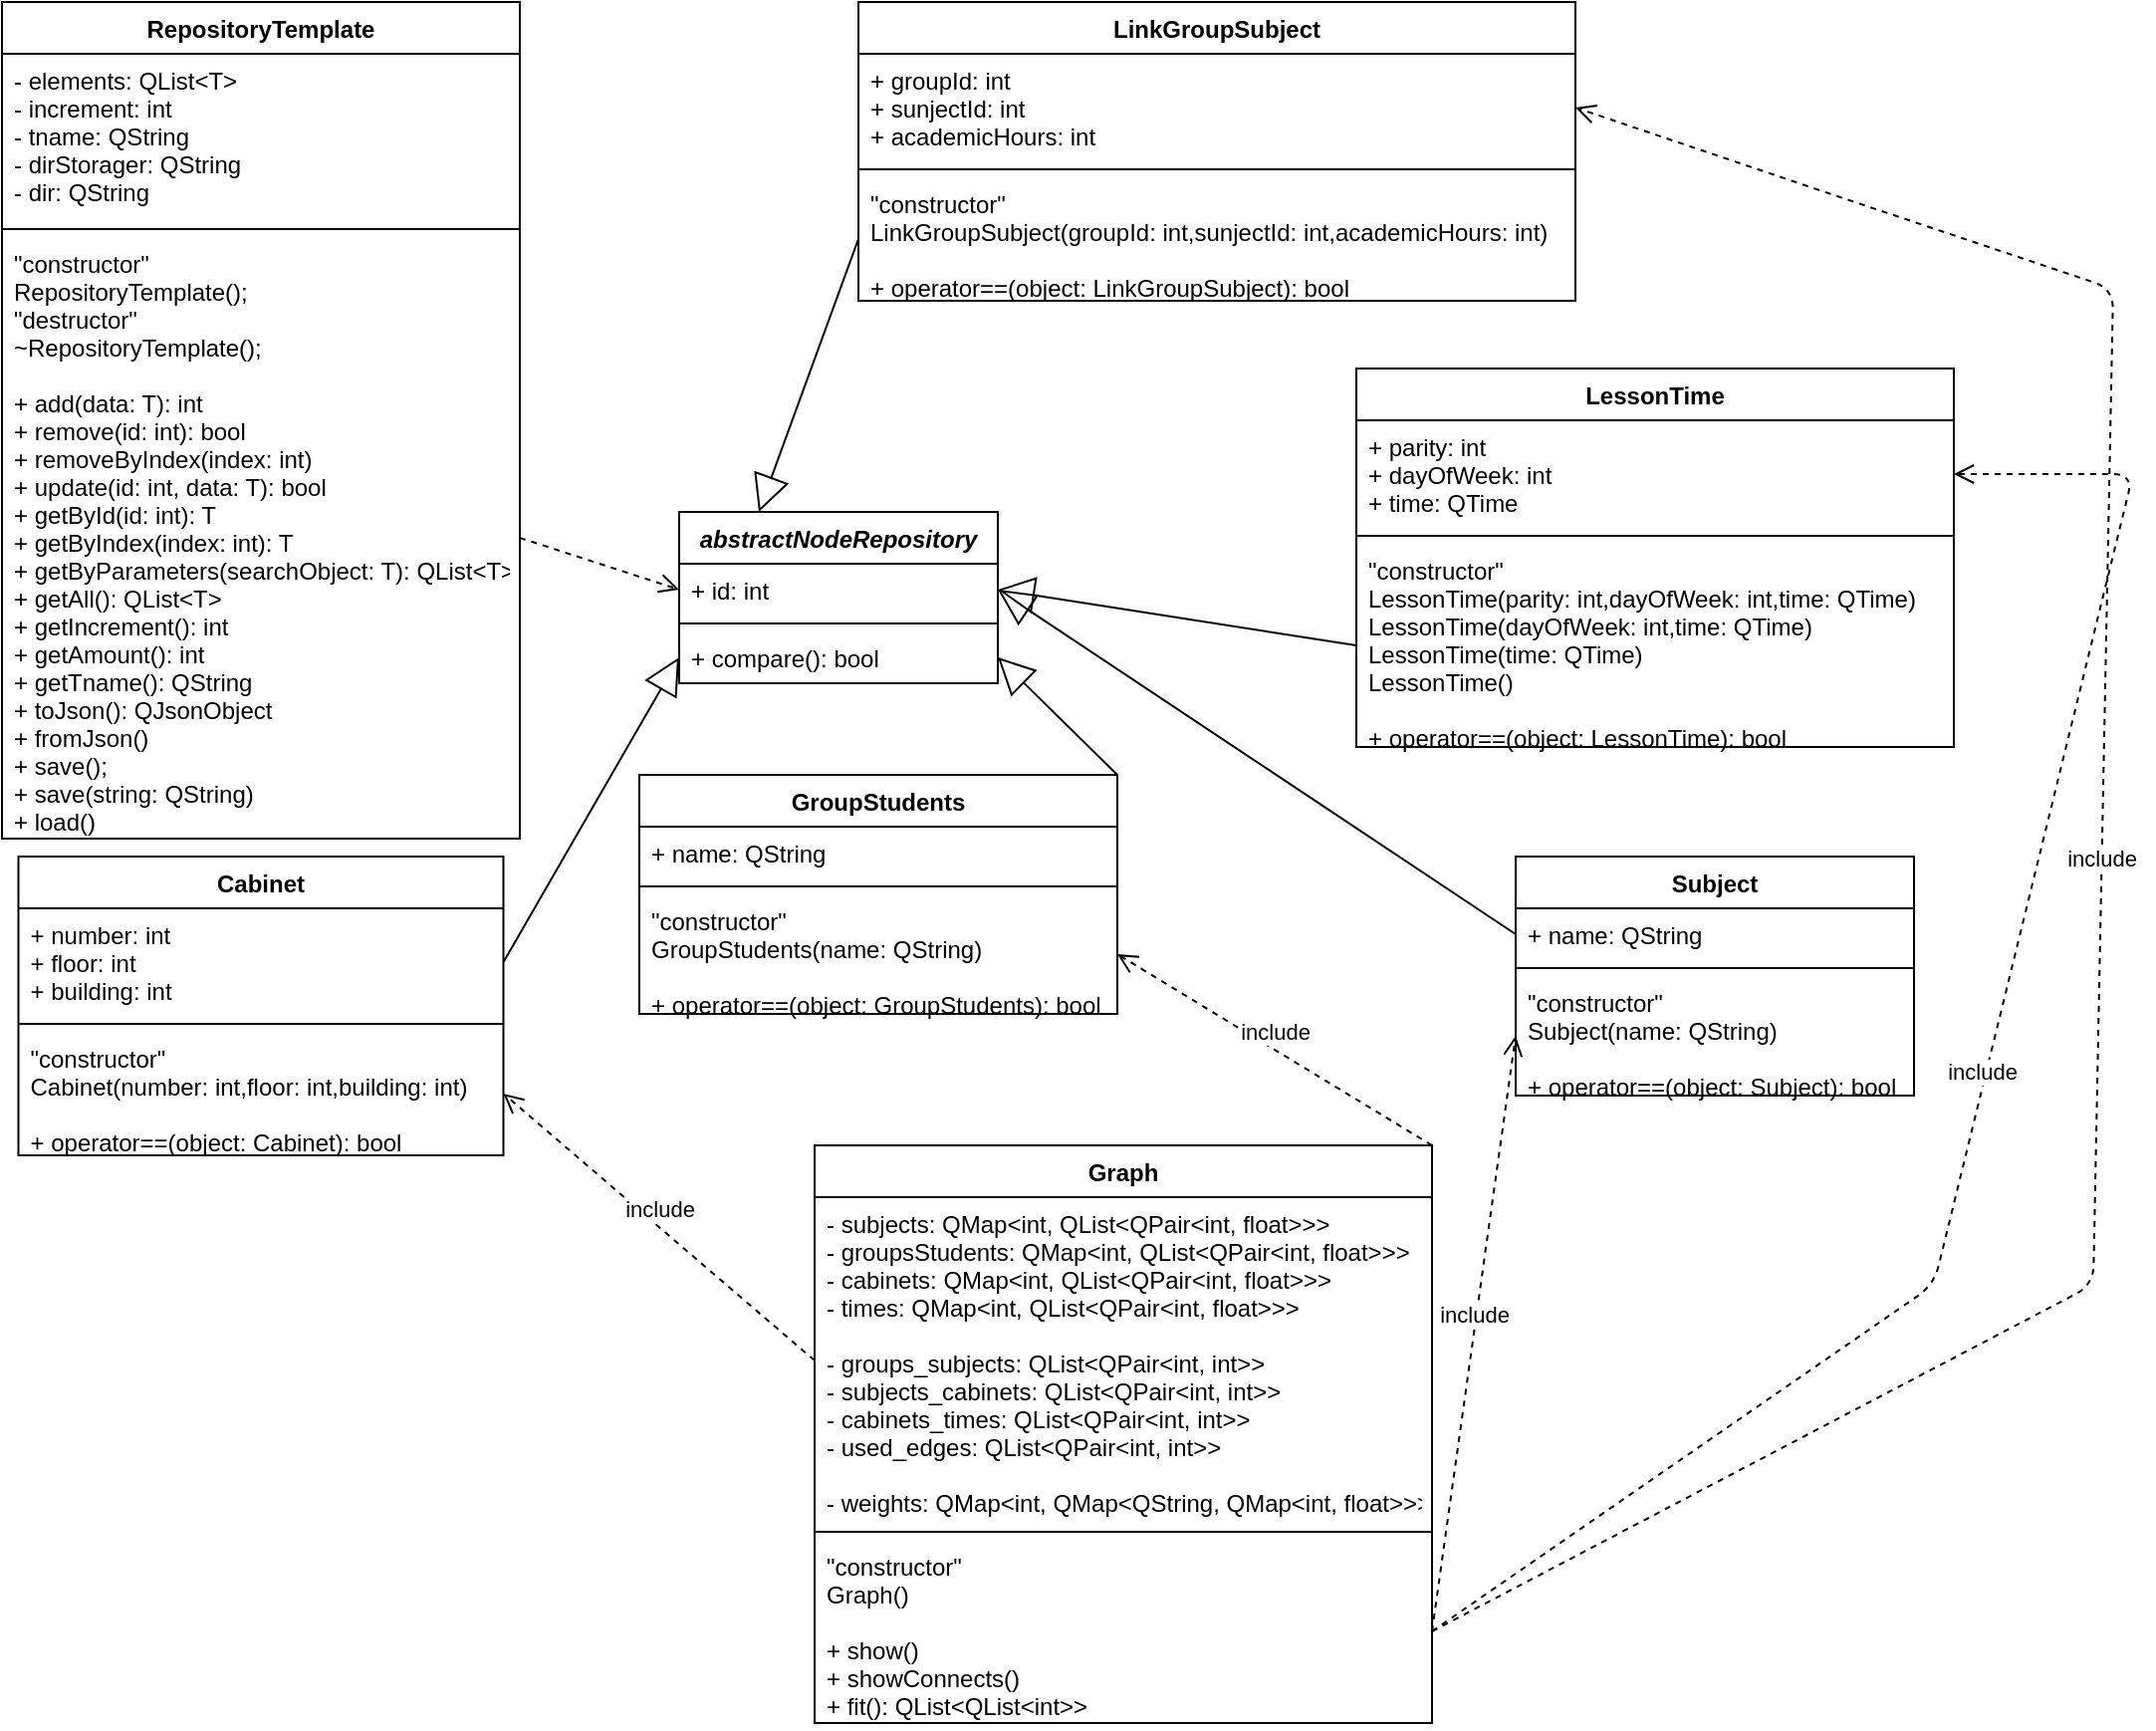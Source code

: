 <mxfile version="13.1.13" type="device"><diagram id="ir9kEP-f7ySvORfKLNOo" name="Page-1"><mxGraphModel dx="1630" dy="991" grid="1" gridSize="10" guides="1" tooltips="1" connect="1" arrows="1" fold="1" page="1" pageScale="1" pageWidth="827" pageHeight="1169" math="0" shadow="0"><root><mxCell id="0"/><mxCell id="1" parent="0"/><mxCell id="urIrR2v5Nva38NdMv4Fl-29" value="" style="endArrow=block;endSize=16;endFill=0;html=1;entryX=1;entryY=0.5;entryDx=0;entryDy=0;exitX=0;exitY=0.5;exitDx=0;exitDy=0;" edge="1" parent="1" target="urIrR2v5Nva38NdMv4Fl-22" source="urIrR2v5Nva38NdMv4Fl-2"><mxGeometry width="160" relative="1" as="geometry"><mxPoint x="1518" y="268" as="sourcePoint"/><mxPoint x="528" y="350" as="targetPoint"/></mxGeometry></mxCell><mxCell id="urIrR2v5Nva38NdMv4Fl-30" value="" style="endArrow=block;endSize=16;endFill=0;html=1;exitX=1;exitY=0.5;exitDx=0;exitDy=0;entryX=0;entryY=0.5;entryDx=0;entryDy=0;" edge="1" parent="1" target="urIrR2v5Nva38NdMv4Fl-24" source="urIrR2v5Nva38NdMv4Fl-14"><mxGeometry width="160" relative="1" as="geometry"><mxPoint x="1219.75" y="140" as="sourcePoint"/><mxPoint x="1160" y="370" as="targetPoint"/></mxGeometry></mxCell><mxCell id="urIrR2v5Nva38NdMv4Fl-31" value="" style="endArrow=block;endSize=16;endFill=0;html=1;entryX=1;entryY=0.5;entryDx=0;entryDy=0;exitX=1;exitY=0;exitDx=0;exitDy=0;" edge="1" parent="1" target="urIrR2v5Nva38NdMv4Fl-24" source="urIrR2v5Nva38NdMv4Fl-17"><mxGeometry width="160" relative="1" as="geometry"><mxPoint x="1228" y="470" as="sourcePoint"/><mxPoint x="578" y="270" as="targetPoint"/></mxGeometry></mxCell><mxCell id="urIrR2v5Nva38NdMv4Fl-32" value="" style="html=1;verticalAlign=bottom;endArrow=open;dashed=1;endSize=8;entryX=0;entryY=0.5;entryDx=0;entryDy=0;exitX=1;exitY=0.5;exitDx=0;exitDy=0;" edge="1" parent="1" source="urIrR2v5Nva38NdMv4Fl-28" target="urIrR2v5Nva38NdMv4Fl-22"><mxGeometry relative="1" as="geometry"><mxPoint x="1098" y="80" as="sourcePoint"/><mxPoint x="678" y="150" as="targetPoint"/></mxGeometry></mxCell><mxCell id="urIrR2v5Nva38NdMv4Fl-33" value="" style="endArrow=block;endSize=16;endFill=0;html=1;entryX=1;entryY=0.5;entryDx=0;entryDy=0;exitX=0;exitY=0.5;exitDx=0;exitDy=0;" edge="1" parent="1" target="urIrR2v5Nva38NdMv4Fl-22" source="urIrR2v5Nva38NdMv4Fl-8"><mxGeometry width="160" relative="1" as="geometry"><mxPoint x="1878" y="302" as="sourcePoint"/><mxPoint x="665" y="263.0" as="targetPoint"/></mxGeometry></mxCell><mxCell id="urIrR2v5Nva38NdMv4Fl-34" value="" style="endArrow=block;endSize=16;endFill=0;html=1;entryX=0.25;entryY=0;entryDx=0;entryDy=0;exitX=0;exitY=0.5;exitDx=0;exitDy=0;" edge="1" parent="1" target="urIrR2v5Nva38NdMv4Fl-21" source="urIrR2v5Nva38NdMv4Fl-12"><mxGeometry width="160" relative="1" as="geometry"><mxPoint x="1708" y="99" as="sourcePoint"/><mxPoint x="908" y="147" as="targetPoint"/></mxGeometry></mxCell><mxCell id="urIrR2v5Nva38NdMv4Fl-25" value="RepositoryTemplate" style="swimlane;fontStyle=1;align=center;verticalAlign=top;childLayout=stackLayout;horizontal=1;startSize=26;horizontalStack=0;resizeParent=1;resizeParentMax=0;resizeLast=0;collapsible=1;marginBottom=0;" vertex="1" parent="1"><mxGeometry x="850" y="26" width="260" height="420" as="geometry"/></mxCell><mxCell id="urIrR2v5Nva38NdMv4Fl-26" value="- elements: QList&lt;T&gt; &#10;- increment: int&#10;- tname: QString&#10;- dirStorager: QString&#10;- dir: QString" style="text;strokeColor=none;fillColor=none;align=left;verticalAlign=top;spacingLeft=4;spacingRight=4;overflow=hidden;rotatable=0;points=[[0,0.5],[1,0.5]];portConstraint=eastwest;" vertex="1" parent="urIrR2v5Nva38NdMv4Fl-25"><mxGeometry y="26" width="260" height="84" as="geometry"/></mxCell><mxCell id="urIrR2v5Nva38NdMv4Fl-27" value="" style="line;strokeWidth=1;fillColor=none;align=left;verticalAlign=middle;spacingTop=-1;spacingLeft=3;spacingRight=3;rotatable=0;labelPosition=right;points=[];portConstraint=eastwest;" vertex="1" parent="urIrR2v5Nva38NdMv4Fl-25"><mxGeometry y="110" width="260" height="8" as="geometry"/></mxCell><mxCell id="urIrR2v5Nva38NdMv4Fl-28" value="&quot;constructor&quot;&#10;RepositoryTemplate();&#10;&quot;destructor&quot;&#10;~RepositoryTemplate();&#10;&#10;+ add(data: T): int&#10;+ remove(id: int): bool&#10;+ removeByIndex(index: int)&#10;+ update(id: int, data: T): bool&#10;+ getById(id: int): T&#10;+ getByIndex(index: int): T&#10;+ getByParameters(searchObject: T): QList&lt;T&gt;&#10;+ getAll(): QList&lt;T&gt; &#10;+ getIncrement(): int&#10;+ getAmount(): int&#10;+ getTname(): QString&#10;+ toJson(): QJsonObject&#10;+ fromJson()&#10;+ save();&#10;+ save(string: QString)&#10;+ load()" style="text;strokeColor=none;fillColor=none;align=left;verticalAlign=top;spacingLeft=4;spacingRight=4;overflow=hidden;rotatable=0;points=[[0,0.5],[1,0.5]];portConstraint=eastwest;" vertex="1" parent="urIrR2v5Nva38NdMv4Fl-25"><mxGeometry y="118" width="260" height="302" as="geometry"/></mxCell><mxCell id="urIrR2v5Nva38NdMv4Fl-5" value="LessonTime" style="swimlane;fontStyle=1;align=center;verticalAlign=top;childLayout=stackLayout;horizontal=1;startSize=26;horizontalStack=0;resizeParent=1;resizeParentMax=0;resizeLast=0;collapsible=1;marginBottom=0;" vertex="1" parent="1"><mxGeometry x="1530" y="210" width="300" height="190" as="geometry"/></mxCell><mxCell id="urIrR2v5Nva38NdMv4Fl-6" value="+ parity: int&#10;+ dayOfWeek: int&#10;+ time: QTime" style="text;strokeColor=none;fillColor=none;align=left;verticalAlign=top;spacingLeft=4;spacingRight=4;overflow=hidden;rotatable=0;points=[[0,0.5],[1,0.5]];portConstraint=eastwest;" vertex="1" parent="urIrR2v5Nva38NdMv4Fl-5"><mxGeometry y="26" width="300" height="54" as="geometry"/></mxCell><mxCell id="urIrR2v5Nva38NdMv4Fl-7" value="" style="line;strokeWidth=1;fillColor=none;align=left;verticalAlign=middle;spacingTop=-1;spacingLeft=3;spacingRight=3;rotatable=0;labelPosition=right;points=[];portConstraint=eastwest;" vertex="1" parent="urIrR2v5Nva38NdMv4Fl-5"><mxGeometry y="80" width="300" height="8" as="geometry"/></mxCell><mxCell id="urIrR2v5Nva38NdMv4Fl-8" value="&quot;constructor&quot;&#10;LessonTime(parity: int,dayOfWeek: int,time: QTime)&#10;LessonTime(dayOfWeek: int,time: QTime)&#10;LessonTime(time: QTime)&#10;LessonTime()&#10;&#10;+ operator==(object: LessonTime): bool" style="text;strokeColor=none;fillColor=none;align=left;verticalAlign=top;spacingLeft=4;spacingRight=4;overflow=hidden;rotatable=0;points=[[0,0.5],[1,0.5]];portConstraint=eastwest;" vertex="1" parent="urIrR2v5Nva38NdMv4Fl-5"><mxGeometry y="88" width="300" height="102" as="geometry"/></mxCell><mxCell id="urIrR2v5Nva38NdMv4Fl-9" value="LinkGroupSubject" style="swimlane;fontStyle=1;align=center;verticalAlign=top;childLayout=stackLayout;horizontal=1;startSize=26;horizontalStack=0;resizeParent=1;resizeParentMax=0;resizeLast=0;collapsible=1;marginBottom=0;" vertex="1" parent="1"><mxGeometry x="1280" y="26" width="360" height="150" as="geometry"/></mxCell><mxCell id="urIrR2v5Nva38NdMv4Fl-10" value="+ groupId: int&#10;+ sunjectId: int&#10;+ academicHours: int" style="text;strokeColor=none;fillColor=none;align=left;verticalAlign=top;spacingLeft=4;spacingRight=4;overflow=hidden;rotatable=0;points=[[0,0.5],[1,0.5]];portConstraint=eastwest;" vertex="1" parent="urIrR2v5Nva38NdMv4Fl-9"><mxGeometry y="26" width="360" height="54" as="geometry"/></mxCell><mxCell id="urIrR2v5Nva38NdMv4Fl-11" value="" style="line;strokeWidth=1;fillColor=none;align=left;verticalAlign=middle;spacingTop=-1;spacingLeft=3;spacingRight=3;rotatable=0;labelPosition=right;points=[];portConstraint=eastwest;" vertex="1" parent="urIrR2v5Nva38NdMv4Fl-9"><mxGeometry y="80" width="360" height="8" as="geometry"/></mxCell><mxCell id="urIrR2v5Nva38NdMv4Fl-12" value="&quot;constructor&quot;&#10;LinkGroupSubject(groupId: int,sunjectId: int,academicHours: int)&#10;&#10;+ operator==(object: LinkGroupSubject): bool" style="text;strokeColor=none;fillColor=none;align=left;verticalAlign=top;spacingLeft=4;spacingRight=4;overflow=hidden;rotatable=0;points=[[0,0.5],[1,0.5]];portConstraint=eastwest;" vertex="1" parent="urIrR2v5Nva38NdMv4Fl-9"><mxGeometry y="88" width="360" height="62" as="geometry"/></mxCell><mxCell id="urIrR2v5Nva38NdMv4Fl-35" value="Graph" style="swimlane;fontStyle=1;align=center;verticalAlign=top;childLayout=stackLayout;horizontal=1;startSize=26;horizontalStack=0;resizeParent=1;resizeParentMax=0;resizeLast=0;collapsible=1;marginBottom=0;" vertex="1" parent="1"><mxGeometry x="1258" y="600" width="310" height="290" as="geometry"/></mxCell><mxCell id="urIrR2v5Nva38NdMv4Fl-36" value="- subjects: QMap&lt;int, QList&lt;QPair&lt;int, float&gt;&gt;&gt;&#10;- groupsStudents: QMap&lt;int, QList&lt;QPair&lt;int, float&gt;&gt;&gt;&#10;- cabinets: QMap&lt;int, QList&lt;QPair&lt;int, float&gt;&gt;&gt;&#10;- times: QMap&lt;int, QList&lt;QPair&lt;int, float&gt;&gt;&gt;&#10;&#10;- groups_subjects: QList&lt;QPair&lt;int, int&gt;&gt;&#10;- subjects_cabinets: QList&lt;QPair&lt;int, int&gt;&gt;&#10;- cabinets_times: QList&lt;QPair&lt;int, int&gt;&gt;&#10;- used_edges: QList&lt;QPair&lt;int, int&gt;&gt;&#10;&#10;- weights: QMap&lt;int, QMap&lt;QString, QMap&lt;int, float&gt;&gt;&gt; " style="text;strokeColor=none;fillColor=none;align=left;verticalAlign=top;spacingLeft=4;spacingRight=4;overflow=hidden;rotatable=0;points=[[0,0.5],[1,0.5]];portConstraint=eastwest;" vertex="1" parent="urIrR2v5Nva38NdMv4Fl-35"><mxGeometry y="26" width="310" height="164" as="geometry"/></mxCell><mxCell id="urIrR2v5Nva38NdMv4Fl-37" value="" style="line;strokeWidth=1;fillColor=none;align=left;verticalAlign=middle;spacingTop=-1;spacingLeft=3;spacingRight=3;rotatable=0;labelPosition=right;points=[];portConstraint=eastwest;" vertex="1" parent="urIrR2v5Nva38NdMv4Fl-35"><mxGeometry y="190" width="310" height="8" as="geometry"/></mxCell><mxCell id="urIrR2v5Nva38NdMv4Fl-38" value="&quot;constructor&quot;&#10;Graph()&#10;&#10;+ show()&#10;+ showConnects()&#10;+ fit(): QList&lt;QList&lt;int&gt;&gt;" style="text;strokeColor=none;fillColor=none;align=left;verticalAlign=top;spacingLeft=4;spacingRight=4;overflow=hidden;rotatable=0;points=[[0,0.5],[1,0.5]];portConstraint=eastwest;" vertex="1" parent="urIrR2v5Nva38NdMv4Fl-35"><mxGeometry y="198" width="310" height="92" as="geometry"/></mxCell><mxCell id="urIrR2v5Nva38NdMv4Fl-21" value="abstractNodeRepository" style="swimlane;fontStyle=3;align=center;verticalAlign=top;childLayout=stackLayout;horizontal=1;startSize=26;horizontalStack=0;resizeParent=1;resizeParentMax=0;resizeLast=0;collapsible=1;marginBottom=0;" vertex="1" parent="1"><mxGeometry x="1190" y="282" width="160" height="86" as="geometry"/></mxCell><mxCell id="urIrR2v5Nva38NdMv4Fl-22" value="+ id: int" style="text;strokeColor=none;fillColor=none;align=left;verticalAlign=top;spacingLeft=4;spacingRight=4;overflow=hidden;rotatable=0;points=[[0,0.5],[1,0.5]];portConstraint=eastwest;" vertex="1" parent="urIrR2v5Nva38NdMv4Fl-21"><mxGeometry y="26" width="160" height="26" as="geometry"/></mxCell><mxCell id="urIrR2v5Nva38NdMv4Fl-23" value="" style="line;strokeWidth=1;fillColor=none;align=left;verticalAlign=middle;spacingTop=-1;spacingLeft=3;spacingRight=3;rotatable=0;labelPosition=right;points=[];portConstraint=eastwest;" vertex="1" parent="urIrR2v5Nva38NdMv4Fl-21"><mxGeometry y="52" width="160" height="8" as="geometry"/></mxCell><mxCell id="urIrR2v5Nva38NdMv4Fl-24" value="+ compare(): bool" style="text;strokeColor=none;fillColor=none;align=left;verticalAlign=top;spacingLeft=4;spacingRight=4;overflow=hidden;rotatable=0;points=[[0,0.5],[1,0.5]];portConstraint=eastwest;" vertex="1" parent="urIrR2v5Nva38NdMv4Fl-21"><mxGeometry y="60" width="160" height="26" as="geometry"/></mxCell><mxCell id="urIrR2v5Nva38NdMv4Fl-17" value="GroupStudents" style="swimlane;fontStyle=1;align=center;verticalAlign=top;childLayout=stackLayout;horizontal=1;startSize=26;horizontalStack=0;resizeParent=1;resizeParentMax=0;resizeLast=0;collapsible=1;marginBottom=0;" vertex="1" parent="1"><mxGeometry x="1170" y="414" width="240" height="120" as="geometry"/></mxCell><mxCell id="urIrR2v5Nva38NdMv4Fl-18" value="+ name: QString" style="text;strokeColor=none;fillColor=none;align=left;verticalAlign=top;spacingLeft=4;spacingRight=4;overflow=hidden;rotatable=0;points=[[0,0.5],[1,0.5]];portConstraint=eastwest;" vertex="1" parent="urIrR2v5Nva38NdMv4Fl-17"><mxGeometry y="26" width="240" height="26" as="geometry"/></mxCell><mxCell id="urIrR2v5Nva38NdMv4Fl-19" value="" style="line;strokeWidth=1;fillColor=none;align=left;verticalAlign=middle;spacingTop=-1;spacingLeft=3;spacingRight=3;rotatable=0;labelPosition=right;points=[];portConstraint=eastwest;" vertex="1" parent="urIrR2v5Nva38NdMv4Fl-17"><mxGeometry y="52" width="240" height="8" as="geometry"/></mxCell><mxCell id="urIrR2v5Nva38NdMv4Fl-20" value="&quot;constructor&quot;&#10;GroupStudents(name: QString)&#10;&#10;+ operator==(object: GroupStudents): bool" style="text;strokeColor=none;fillColor=none;align=left;verticalAlign=top;spacingLeft=4;spacingRight=4;overflow=hidden;rotatable=0;points=[[0,0.5],[1,0.5]];portConstraint=eastwest;fontStyle=0" vertex="1" parent="urIrR2v5Nva38NdMv4Fl-17"><mxGeometry y="60" width="240" height="60" as="geometry"/></mxCell><mxCell id="urIrR2v5Nva38NdMv4Fl-46" value="include" style="html=1;verticalAlign=bottom;endArrow=open;dashed=1;endSize=8;exitX=0;exitY=0.5;exitDx=0;exitDy=0;entryX=1;entryY=0.5;entryDx=0;entryDy=0;" edge="1" parent="1" source="urIrR2v5Nva38NdMv4Fl-36" target="urIrR2v5Nva38NdMv4Fl-16"><mxGeometry relative="1" as="geometry"><mxPoint x="230" y="728.0" as="sourcePoint"/><mxPoint x="92.5" y="825" as="targetPoint"/></mxGeometry></mxCell><mxCell id="urIrR2v5Nva38NdMv4Fl-48" value="include" style="html=1;verticalAlign=bottom;endArrow=open;dashed=1;endSize=8;exitX=1;exitY=0;exitDx=0;exitDy=0;entryX=1;entryY=0.5;entryDx=0;entryDy=0;" edge="1" parent="1" source="urIrR2v5Nva38NdMv4Fl-35" target="urIrR2v5Nva38NdMv4Fl-20"><mxGeometry relative="1" as="geometry"><mxPoint x="1268" y="718" as="sourcePoint"/><mxPoint x="1111.75" y="548" as="targetPoint"/></mxGeometry></mxCell><mxCell id="urIrR2v5Nva38NdMv4Fl-49" value="include" style="html=1;verticalAlign=bottom;endArrow=open;dashed=1;endSize=8;exitX=1;exitY=0.5;exitDx=0;exitDy=0;entryX=1;entryY=0.5;entryDx=0;entryDy=0;" edge="1" parent="1" source="urIrR2v5Nva38NdMv4Fl-38" target="urIrR2v5Nva38NdMv4Fl-10"><mxGeometry relative="1" as="geometry"><mxPoint x="1278" y="728" as="sourcePoint"/><mxPoint x="1121.75" y="558" as="targetPoint"/><Array as="points"><mxPoint x="1900" y="670"/><mxPoint x="1910" y="170"/><mxPoint x="1770" y="123"/></Array></mxGeometry></mxCell><mxCell id="urIrR2v5Nva38NdMv4Fl-50" value="include" style="html=1;verticalAlign=bottom;endArrow=open;dashed=1;endSize=8;exitX=1;exitY=0.5;exitDx=0;exitDy=0;entryX=1;entryY=0.5;entryDx=0;entryDy=0;" edge="1" parent="1" source="urIrR2v5Nva38NdMv4Fl-38" target="urIrR2v5Nva38NdMv4Fl-6"><mxGeometry relative="1" as="geometry"><mxPoint x="1288" y="738" as="sourcePoint"/><mxPoint x="1131.75" y="568" as="targetPoint"/><Array as="points"><mxPoint x="1820" y="670"/><mxPoint x="1920" y="263"/></Array></mxGeometry></mxCell><mxCell id="urIrR2v5Nva38NdMv4Fl-51" value="include" style="html=1;verticalAlign=bottom;endArrow=open;dashed=1;endSize=8;exitX=1;exitY=0.5;exitDx=0;exitDy=0;entryX=0;entryY=0.5;entryDx=0;entryDy=0;" edge="1" parent="1" source="urIrR2v5Nva38NdMv4Fl-38" target="urIrR2v5Nva38NdMv4Fl-4"><mxGeometry relative="1" as="geometry"><mxPoint x="1298" y="748" as="sourcePoint"/><mxPoint x="1141.75" y="578" as="targetPoint"/></mxGeometry></mxCell><mxCell id="urIrR2v5Nva38NdMv4Fl-1" value="Subject" style="swimlane;fontStyle=1;align=center;verticalAlign=top;childLayout=stackLayout;horizontal=1;startSize=26;horizontalStack=0;resizeParent=1;resizeParentMax=0;resizeLast=0;collapsible=1;marginBottom=0;" vertex="1" parent="1"><mxGeometry x="1610" y="455" width="200" height="120" as="geometry"/></mxCell><mxCell id="urIrR2v5Nva38NdMv4Fl-2" value="+ name: QString" style="text;strokeColor=none;fillColor=none;align=left;verticalAlign=top;spacingLeft=4;spacingRight=4;overflow=hidden;rotatable=0;points=[[0,0.5],[1,0.5]];portConstraint=eastwest;" vertex="1" parent="urIrR2v5Nva38NdMv4Fl-1"><mxGeometry y="26" width="200" height="26" as="geometry"/></mxCell><mxCell id="urIrR2v5Nva38NdMv4Fl-3" value="" style="line;strokeWidth=1;fillColor=none;align=left;verticalAlign=middle;spacingTop=-1;spacingLeft=3;spacingRight=3;rotatable=0;labelPosition=right;points=[];portConstraint=eastwest;" vertex="1" parent="urIrR2v5Nva38NdMv4Fl-1"><mxGeometry y="52" width="200" height="8" as="geometry"/></mxCell><mxCell id="urIrR2v5Nva38NdMv4Fl-4" value="&quot;constructor&quot;&#10;Subject(name: QString)&#10;&#10;+ operator==(object: Subject): bool" style="text;strokeColor=none;fillColor=none;align=left;verticalAlign=top;spacingLeft=4;spacingRight=4;overflow=hidden;rotatable=0;points=[[0,0.5],[1,0.5]];portConstraint=eastwest;" vertex="1" parent="urIrR2v5Nva38NdMv4Fl-1"><mxGeometry y="60" width="200" height="60" as="geometry"/></mxCell><mxCell id="urIrR2v5Nva38NdMv4Fl-13" value="Cabinet" style="swimlane;fontStyle=1;align=center;verticalAlign=top;childLayout=stackLayout;horizontal=1;startSize=26;horizontalStack=0;resizeParent=1;resizeParentMax=0;resizeLast=0;collapsible=1;marginBottom=0;" vertex="1" parent="1"><mxGeometry x="858.25" y="455" width="243.5" height="150" as="geometry"/></mxCell><mxCell id="urIrR2v5Nva38NdMv4Fl-14" value="+ number: int&#10;+ floor: int&#10;+ building: int" style="text;strokeColor=none;fillColor=none;align=left;verticalAlign=top;spacingLeft=4;spacingRight=4;overflow=hidden;rotatable=0;points=[[0,0.5],[1,0.5]];portConstraint=eastwest;" vertex="1" parent="urIrR2v5Nva38NdMv4Fl-13"><mxGeometry y="26" width="243.5" height="54" as="geometry"/></mxCell><mxCell id="urIrR2v5Nva38NdMv4Fl-15" value="" style="line;strokeWidth=1;fillColor=none;align=left;verticalAlign=middle;spacingTop=-1;spacingLeft=3;spacingRight=3;rotatable=0;labelPosition=right;points=[];portConstraint=eastwest;" vertex="1" parent="urIrR2v5Nva38NdMv4Fl-13"><mxGeometry y="80" width="243.5" height="8" as="geometry"/></mxCell><mxCell id="urIrR2v5Nva38NdMv4Fl-16" value="&quot;constructor&quot;&#10;Cabinet(number: int,floor: int,building: int)&#10;&#10;+ operator==(object: Cabinet): bool" style="text;strokeColor=none;fillColor=none;align=left;verticalAlign=top;spacingLeft=4;spacingRight=4;overflow=hidden;rotatable=0;points=[[0,0.5],[1,0.5]];portConstraint=eastwest;" vertex="1" parent="urIrR2v5Nva38NdMv4Fl-13"><mxGeometry y="88" width="243.5" height="62" as="geometry"/></mxCell></root></mxGraphModel></diagram></mxfile>